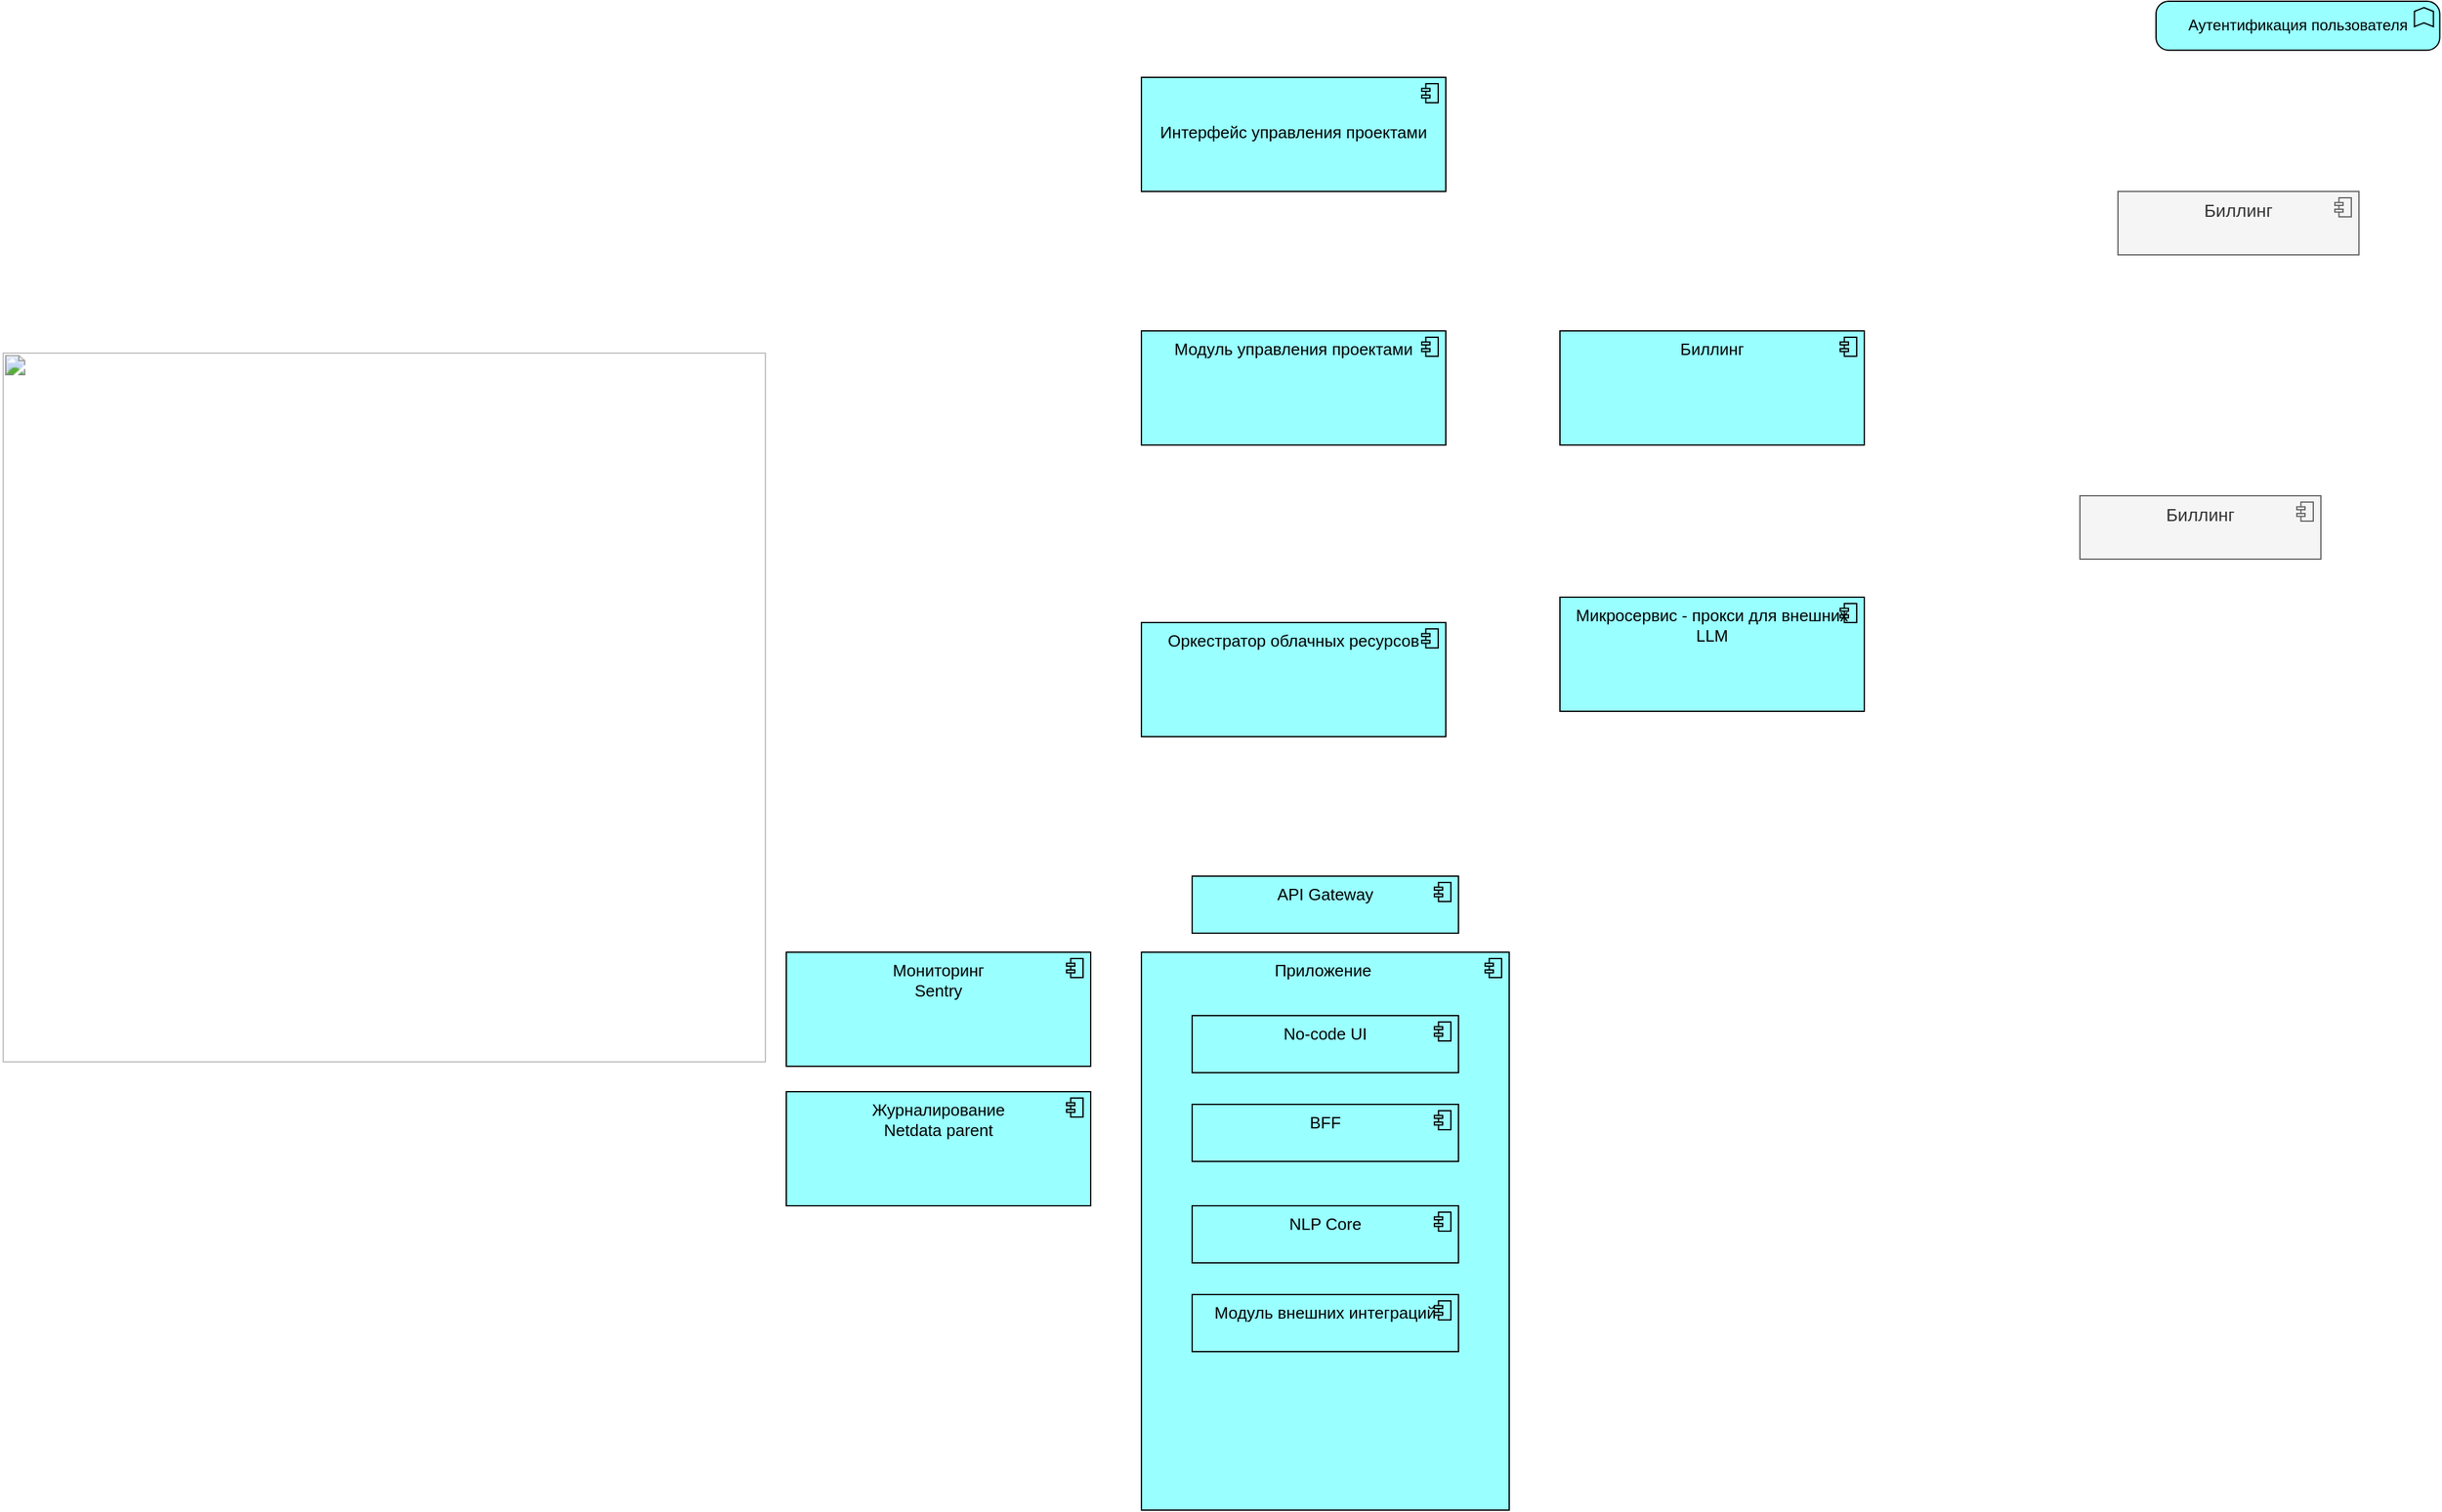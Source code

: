 <mxfile version="22.1.11" type="github">
  <diagram name="Page-1" id="kLZZluuCdCFHNQExWlGG">
    <mxGraphModel dx="1127" dy="668" grid="1" gridSize="10" guides="1" tooltips="1" connect="1" arrows="1" fold="1" page="0" pageScale="1" pageWidth="850" pageHeight="1100" math="0" shadow="0">
      <root>
        <mxCell id="0" />
        <mxCell id="1" parent="0" />
        <mxCell id="bPQWwLV5Ec_Krep9My-7-1" value="&lt;b id=&quot;docs-internal-guid-8e01d7f2-7fff-4b7f-947c-81f8bfa17be5&quot; style=&quot;font-style: normal; font-variant-caps: normal; letter-spacing: normal; text-align: start; text-indent: 0px; text-transform: none; word-spacing: 0px; -webkit-text-stroke-width: 0px; text-decoration: none; caret-color: rgb(0, 0, 0); color: rgb(0, 0, 0); font-weight: normal;&quot;&gt;&lt;span style=&quot;font-size: 11pt; font-family: Nunito, sans-serif; color: rgb(0, 0, 0); background-color: transparent; font-weight: 400; font-style: normal; font-variant-ligatures: normal; font-variant-caps: normal; font-variant-alternates: normal; font-variant-numeric: normal; font-variant-east-asian: normal; font-variant-position: normal; text-decoration: none; vertical-align: baseline;&quot;&gt;&lt;span style=&quot;border: medium; display: inline-block; overflow: hidden; width: 602px; height: 560px;&quot;&gt;&lt;img src=&quot;https://lh7-us.googleusercontent.com/CdQUy0UCudJWpN9QnqonsQW0BbhaF4rqWX5IRa3cL1qj7IfyoJirtS_HQBdCv8534h8fNAbB7VLFaykYAzuzWpPa4Y0rtSRnY5A6O4haHsjFwqX6BbtUYx6w9cFD3jcWutuxS0UwYAn3qBu6r7CpdMw&quot; width=&quot;602&quot; height=&quot;560&quot; style=&quot;margin-left: 0px; margin-top: 0px;&quot;&gt;&lt;/span&gt;&lt;/span&gt;&lt;/b&gt;" style="text;whiteSpace=wrap;html=1;" vertex="1" parent="1">
          <mxGeometry x="180" y="290" width="560" height="590" as="geometry" />
        </mxCell>
        <mxCell id="bPQWwLV5Ec_Krep9My-7-2" value="" style="group" vertex="1" connectable="0" parent="1">
          <mxGeometry x="1850" y="170" width="190" height="50" as="geometry" />
        </mxCell>
        <mxCell id="bPQWwLV5Ec_Krep9My-7-3" value="Биллинг" style="html=1;outlineConnect=0;whiteSpace=wrap;fillColor=#f5f5f5;shape=mxgraph.archimate3.application;appType=comp;archiType=square;strokeColor=#666666;verticalAlign=top;fontSize=14;fontColor=#333333;" vertex="1" parent="bPQWwLV5Ec_Krep9My-7-2">
          <mxGeometry width="190" height="50" as="geometry" />
        </mxCell>
        <mxCell id="bPQWwLV5Ec_Krep9My-7-6" value="" style="group" vertex="1" connectable="0" parent="1">
          <mxGeometry x="1820" y="410" width="190" height="50" as="geometry" />
        </mxCell>
        <mxCell id="bPQWwLV5Ec_Krep9My-7-7" value="Биллинг" style="html=1;outlineConnect=0;whiteSpace=wrap;fillColor=#f5f5f5;shape=mxgraph.archimate3.application;appType=comp;archiType=square;strokeColor=#666666;verticalAlign=top;fontSize=14;fontColor=#333333;" vertex="1" parent="bPQWwLV5Ec_Krep9My-7-6">
          <mxGeometry width="190" height="50" as="geometry" />
        </mxCell>
        <mxCell id="bPQWwLV5Ec_Krep9My-7-8" value="" style="group" vertex="1" connectable="0" parent="1">
          <mxGeometry x="1080" y="80" width="240" height="90" as="geometry" />
        </mxCell>
        <mxCell id="bPQWwLV5Ec_Krep9My-7-9" value="&lt;h1&gt;&lt;font size=&quot;2&quot;&gt;&lt;span style=&quot;font-weight: 400;&quot;&gt;Интерфейс управления проектами&lt;/span&gt;&lt;/font&gt;&lt;/h1&gt;" style="html=1;outlineConnect=0;whiteSpace=wrap;fillColor=#99ffff;shape=mxgraph.archimate3.application;appType=comp;archiType=square;strokeColor=default;verticalAlign=top;fontSize=13;" vertex="1" parent="bPQWwLV5Ec_Krep9My-7-8">
          <mxGeometry width="240" height="90" as="geometry" />
        </mxCell>
        <mxCell id="bPQWwLV5Ec_Krep9My-7-11" value="Аутентификация пользователя" style="html=1;outlineConnect=0;whiteSpace=wrap;fillColor=#99ffff;shape=mxgraph.archimate3.application;appType=func;archiType=rounded;" vertex="1" parent="1">
          <mxGeometry x="1880" y="20" width="223.75" height="38.62" as="geometry" />
        </mxCell>
        <mxCell id="bPQWwLV5Ec_Krep9My-7-12" value="" style="group" vertex="1" connectable="0" parent="1">
          <mxGeometry x="1080" y="280" width="240" height="90" as="geometry" />
        </mxCell>
        <mxCell id="bPQWwLV5Ec_Krep9My-7-13" value="&lt;font size=&quot;2&quot;&gt;Модуль управления проектами&lt;/font&gt;" style="html=1;outlineConnect=0;whiteSpace=wrap;fillColor=#99ffff;shape=mxgraph.archimate3.application;appType=comp;archiType=square;strokeColor=default;verticalAlign=top;fontSize=13;" vertex="1" parent="bPQWwLV5Ec_Krep9My-7-12">
          <mxGeometry width="240" height="90" as="geometry" />
        </mxCell>
        <mxCell id="bPQWwLV5Ec_Krep9My-7-14" value="" style="group" vertex="1" connectable="0" parent="1">
          <mxGeometry x="1410" y="280" width="240" height="90" as="geometry" />
        </mxCell>
        <mxCell id="bPQWwLV5Ec_Krep9My-7-15" value="&lt;font size=&quot;2&quot;&gt;Биллинг&lt;/font&gt;" style="html=1;outlineConnect=0;whiteSpace=wrap;fillColor=#99ffff;shape=mxgraph.archimate3.application;appType=comp;archiType=square;strokeColor=default;verticalAlign=top;fontSize=13;" vertex="1" parent="bPQWwLV5Ec_Krep9My-7-14">
          <mxGeometry width="240" height="90" as="geometry" />
        </mxCell>
        <mxCell id="bPQWwLV5Ec_Krep9My-7-16" value="" style="group" vertex="1" connectable="0" parent="1">
          <mxGeometry x="800" y="770" width="240" height="90" as="geometry" />
        </mxCell>
        <mxCell id="bPQWwLV5Ec_Krep9My-7-17" value="&lt;font size=&quot;2&quot;&gt;Мониторинг&lt;br&gt;Sentry&lt;br&gt;&lt;/font&gt;" style="html=1;outlineConnect=0;whiteSpace=wrap;fillColor=#99ffff;shape=mxgraph.archimate3.application;appType=comp;archiType=square;strokeColor=default;verticalAlign=top;fontSize=13;" vertex="1" parent="bPQWwLV5Ec_Krep9My-7-16">
          <mxGeometry width="240" height="90" as="geometry" />
        </mxCell>
        <mxCell id="bPQWwLV5Ec_Krep9My-7-18" value="" style="group" vertex="1" connectable="0" parent="1">
          <mxGeometry x="800" y="880" width="240" height="90" as="geometry" />
        </mxCell>
        <mxCell id="bPQWwLV5Ec_Krep9My-7-19" value="&lt;font size=&quot;2&quot;&gt;Журналирование&lt;br&gt;Netdata parent&lt;br&gt;&lt;/font&gt;" style="html=1;outlineConnect=0;whiteSpace=wrap;fillColor=#99ffff;shape=mxgraph.archimate3.application;appType=comp;archiType=square;strokeColor=default;verticalAlign=top;fontSize=13;" vertex="1" parent="bPQWwLV5Ec_Krep9My-7-18">
          <mxGeometry width="240" height="90" as="geometry" />
        </mxCell>
        <mxCell id="bPQWwLV5Ec_Krep9My-7-20" value="" style="group" vertex="1" connectable="0" parent="1">
          <mxGeometry x="1080" y="510" width="240" height="90" as="geometry" />
        </mxCell>
        <mxCell id="bPQWwLV5Ec_Krep9My-7-21" value="&lt;font size=&quot;2&quot;&gt;Оркестратор облачных ресурсов&lt;/font&gt;" style="html=1;outlineConnect=0;whiteSpace=wrap;fillColor=#99ffff;shape=mxgraph.archimate3.application;appType=comp;archiType=square;strokeColor=default;verticalAlign=top;fontSize=13;" vertex="1" parent="bPQWwLV5Ec_Krep9My-7-20">
          <mxGeometry width="240" height="90" as="geometry" />
        </mxCell>
        <mxCell id="bPQWwLV5Ec_Krep9My-7-22" value="" style="group" vertex="1" connectable="0" parent="1">
          <mxGeometry x="1410" y="490" width="240" height="90" as="geometry" />
        </mxCell>
        <mxCell id="bPQWwLV5Ec_Krep9My-7-23" value="&lt;font size=&quot;2&quot;&gt;Микросервис - прокси для внешних LLM&lt;/font&gt;" style="html=1;outlineConnect=0;whiteSpace=wrap;fillColor=#99ffff;shape=mxgraph.archimate3.application;appType=comp;archiType=square;strokeColor=default;verticalAlign=top;fontSize=13;" vertex="1" parent="bPQWwLV5Ec_Krep9My-7-22">
          <mxGeometry width="240" height="90" as="geometry" />
        </mxCell>
        <mxCell id="bPQWwLV5Ec_Krep9My-7-25" value="&lt;font size=&quot;2&quot;&gt;Приложение&amp;nbsp;&lt;/font&gt;" style="html=1;outlineConnect=0;whiteSpace=wrap;fillColor=#99ffff;shape=mxgraph.archimate3.application;appType=comp;archiType=square;strokeColor=default;verticalAlign=top;fontSize=13;" vertex="1" parent="1">
          <mxGeometry x="1080" y="770" width="290" height="440" as="geometry" />
        </mxCell>
        <mxCell id="bPQWwLV5Ec_Krep9My-7-26" value="&lt;font size=&quot;2&quot;&gt;No-code UI&lt;/font&gt;" style="html=1;outlineConnect=0;whiteSpace=wrap;fillColor=#99ffff;shape=mxgraph.archimate3.application;appType=comp;archiType=square;strokeColor=default;verticalAlign=top;fontSize=13;" vertex="1" parent="1">
          <mxGeometry x="1120" y="820" width="210" height="45" as="geometry" />
        </mxCell>
        <mxCell id="bPQWwLV5Ec_Krep9My-7-27" value="&lt;font size=&quot;2&quot;&gt;API Gateway&lt;/font&gt;" style="html=1;outlineConnect=0;whiteSpace=wrap;fillColor=#99ffff;shape=mxgraph.archimate3.application;appType=comp;archiType=square;strokeColor=default;verticalAlign=top;fontSize=13;" vertex="1" parent="1">
          <mxGeometry x="1120" y="710" width="210" height="45" as="geometry" />
        </mxCell>
        <mxCell id="bPQWwLV5Ec_Krep9My-7-28" value="&lt;font size=&quot;2&quot;&gt;BFF&lt;/font&gt;" style="html=1;outlineConnect=0;whiteSpace=wrap;fillColor=#99ffff;shape=mxgraph.archimate3.application;appType=comp;archiType=square;strokeColor=default;verticalAlign=top;fontSize=13;" vertex="1" parent="1">
          <mxGeometry x="1120" y="890" width="210" height="45" as="geometry" />
        </mxCell>
        <mxCell id="bPQWwLV5Ec_Krep9My-7-29" value="&lt;font size=&quot;2&quot;&gt;NLP Core&lt;/font&gt;" style="html=1;outlineConnect=0;whiteSpace=wrap;fillColor=#99ffff;shape=mxgraph.archimate3.application;appType=comp;archiType=square;strokeColor=default;verticalAlign=top;fontSize=13;" vertex="1" parent="1">
          <mxGeometry x="1120" y="970" width="210" height="45" as="geometry" />
        </mxCell>
        <mxCell id="bPQWwLV5Ec_Krep9My-7-30" value="&lt;font size=&quot;2&quot;&gt;Модуль внешних интеграций&lt;/font&gt;" style="html=1;outlineConnect=0;whiteSpace=wrap;fillColor=#99ffff;shape=mxgraph.archimate3.application;appType=comp;archiType=square;strokeColor=default;verticalAlign=top;fontSize=13;" vertex="1" parent="1">
          <mxGeometry x="1120" y="1040" width="210" height="45" as="geometry" />
        </mxCell>
      </root>
    </mxGraphModel>
  </diagram>
</mxfile>
